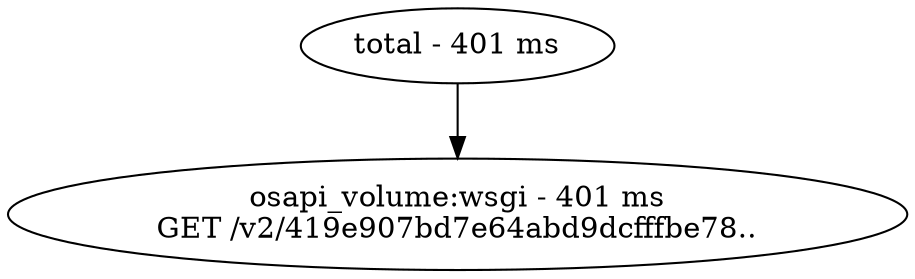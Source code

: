 digraph {
	0 [label="total - 401 ms"]
	1 [label="osapi_volume:wsgi - 401 ms\nGET /v2/419e907bd7e64abd9dcfffbe78.."]
		0 -> 1
}